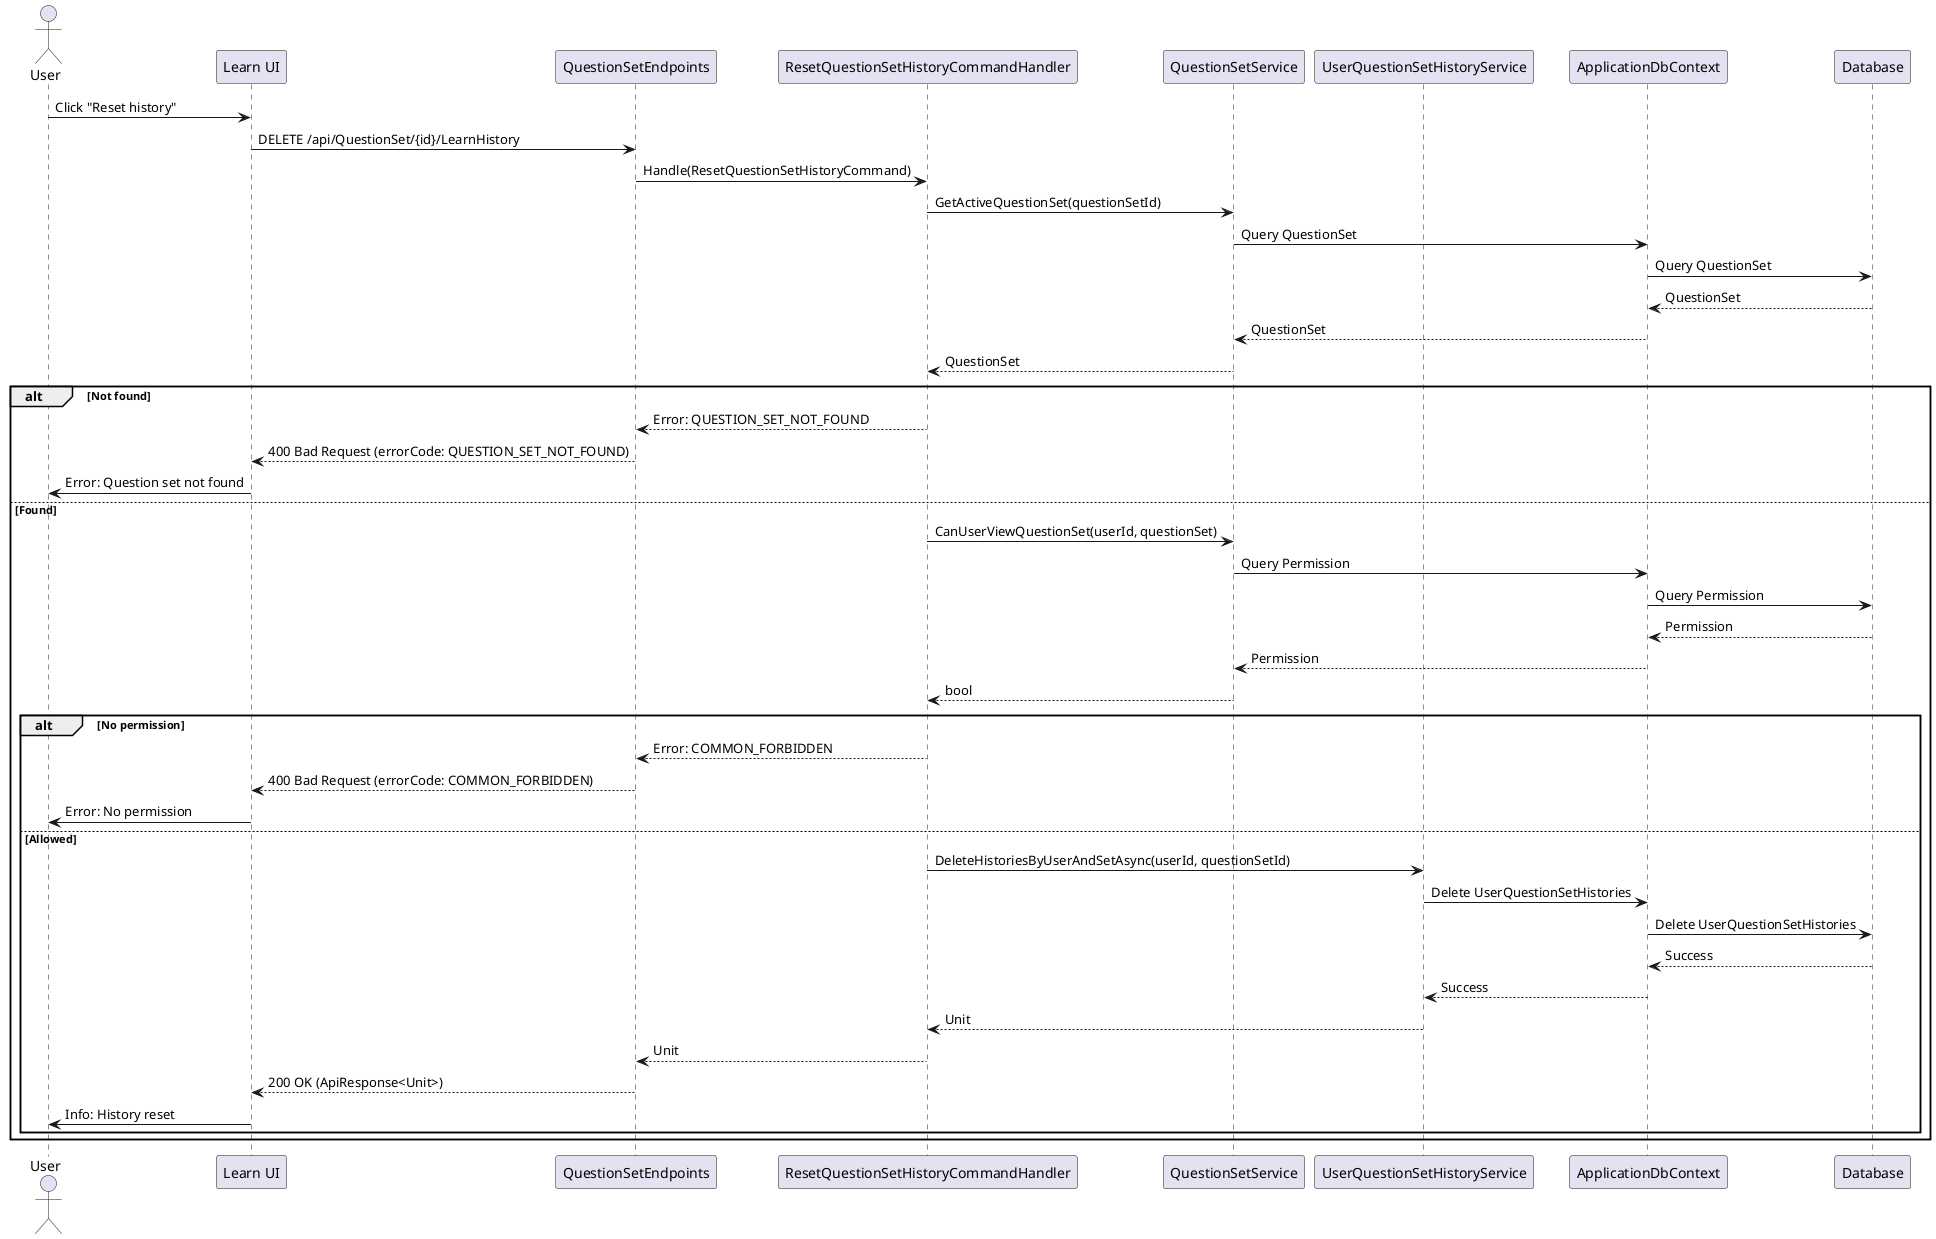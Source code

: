 @startuml
actor User
participant "Learn UI" as UI
participant QuestionSetEndpoints
participant ResetQuestionSetHistoryCommandHandler as Handler
participant QuestionSetService
participant UserQuestionSetHistoryService
participant ApplicationDbContext
participant Database

User -> UI : Click "Reset history"
UI -> QuestionSetEndpoints : DELETE /api/QuestionSet/{id}/LearnHistory
QuestionSetEndpoints -> Handler : Handle(ResetQuestionSetHistoryCommand)
Handler -> QuestionSetService : GetActiveQuestionSet(questionSetId)
QuestionSetService -> ApplicationDbContext : Query QuestionSet
ApplicationDbContext -> Database : Query QuestionSet
Database --> ApplicationDbContext : QuestionSet
ApplicationDbContext --> QuestionSetService : QuestionSet
QuestionSetService --> Handler : QuestionSet
alt Not found
    Handler --> QuestionSetEndpoints : Error: QUESTION_SET_NOT_FOUND
    QuestionSetEndpoints --> UI : 400 Bad Request (errorCode: QUESTION_SET_NOT_FOUND)
    UI -> User : Error: Question set not found
else Found
    Handler -> QuestionSetService : CanUserViewQuestionSet(userId, questionSet)
    QuestionSetService -> ApplicationDbContext : Query Permission
    ApplicationDbContext -> Database : Query Permission
    Database --> ApplicationDbContext : Permission
    ApplicationDbContext --> QuestionSetService : Permission
    QuestionSetService --> Handler : bool
    alt No permission
        Handler --> QuestionSetEndpoints : Error: COMMON_FORBIDDEN
        QuestionSetEndpoints --> UI : 400 Bad Request (errorCode: COMMON_FORBIDDEN)
        UI -> User : Error: No permission
    else Allowed
        Handler -> UserQuestionSetHistoryService : DeleteHistoriesByUserAndSetAsync(userId, questionSetId)
        UserQuestionSetHistoryService -> ApplicationDbContext : Delete UserQuestionSetHistories
        ApplicationDbContext -> Database : Delete UserQuestionSetHistories
        Database --> ApplicationDbContext : Success
        ApplicationDbContext --> UserQuestionSetHistoryService : Success
        UserQuestionSetHistoryService --> Handler : Unit
        Handler --> QuestionSetEndpoints : Unit
        QuestionSetEndpoints --> UI : 200 OK (ApiResponse<Unit>)
        UI -> User : Info: History reset
    end
end
@enduml 